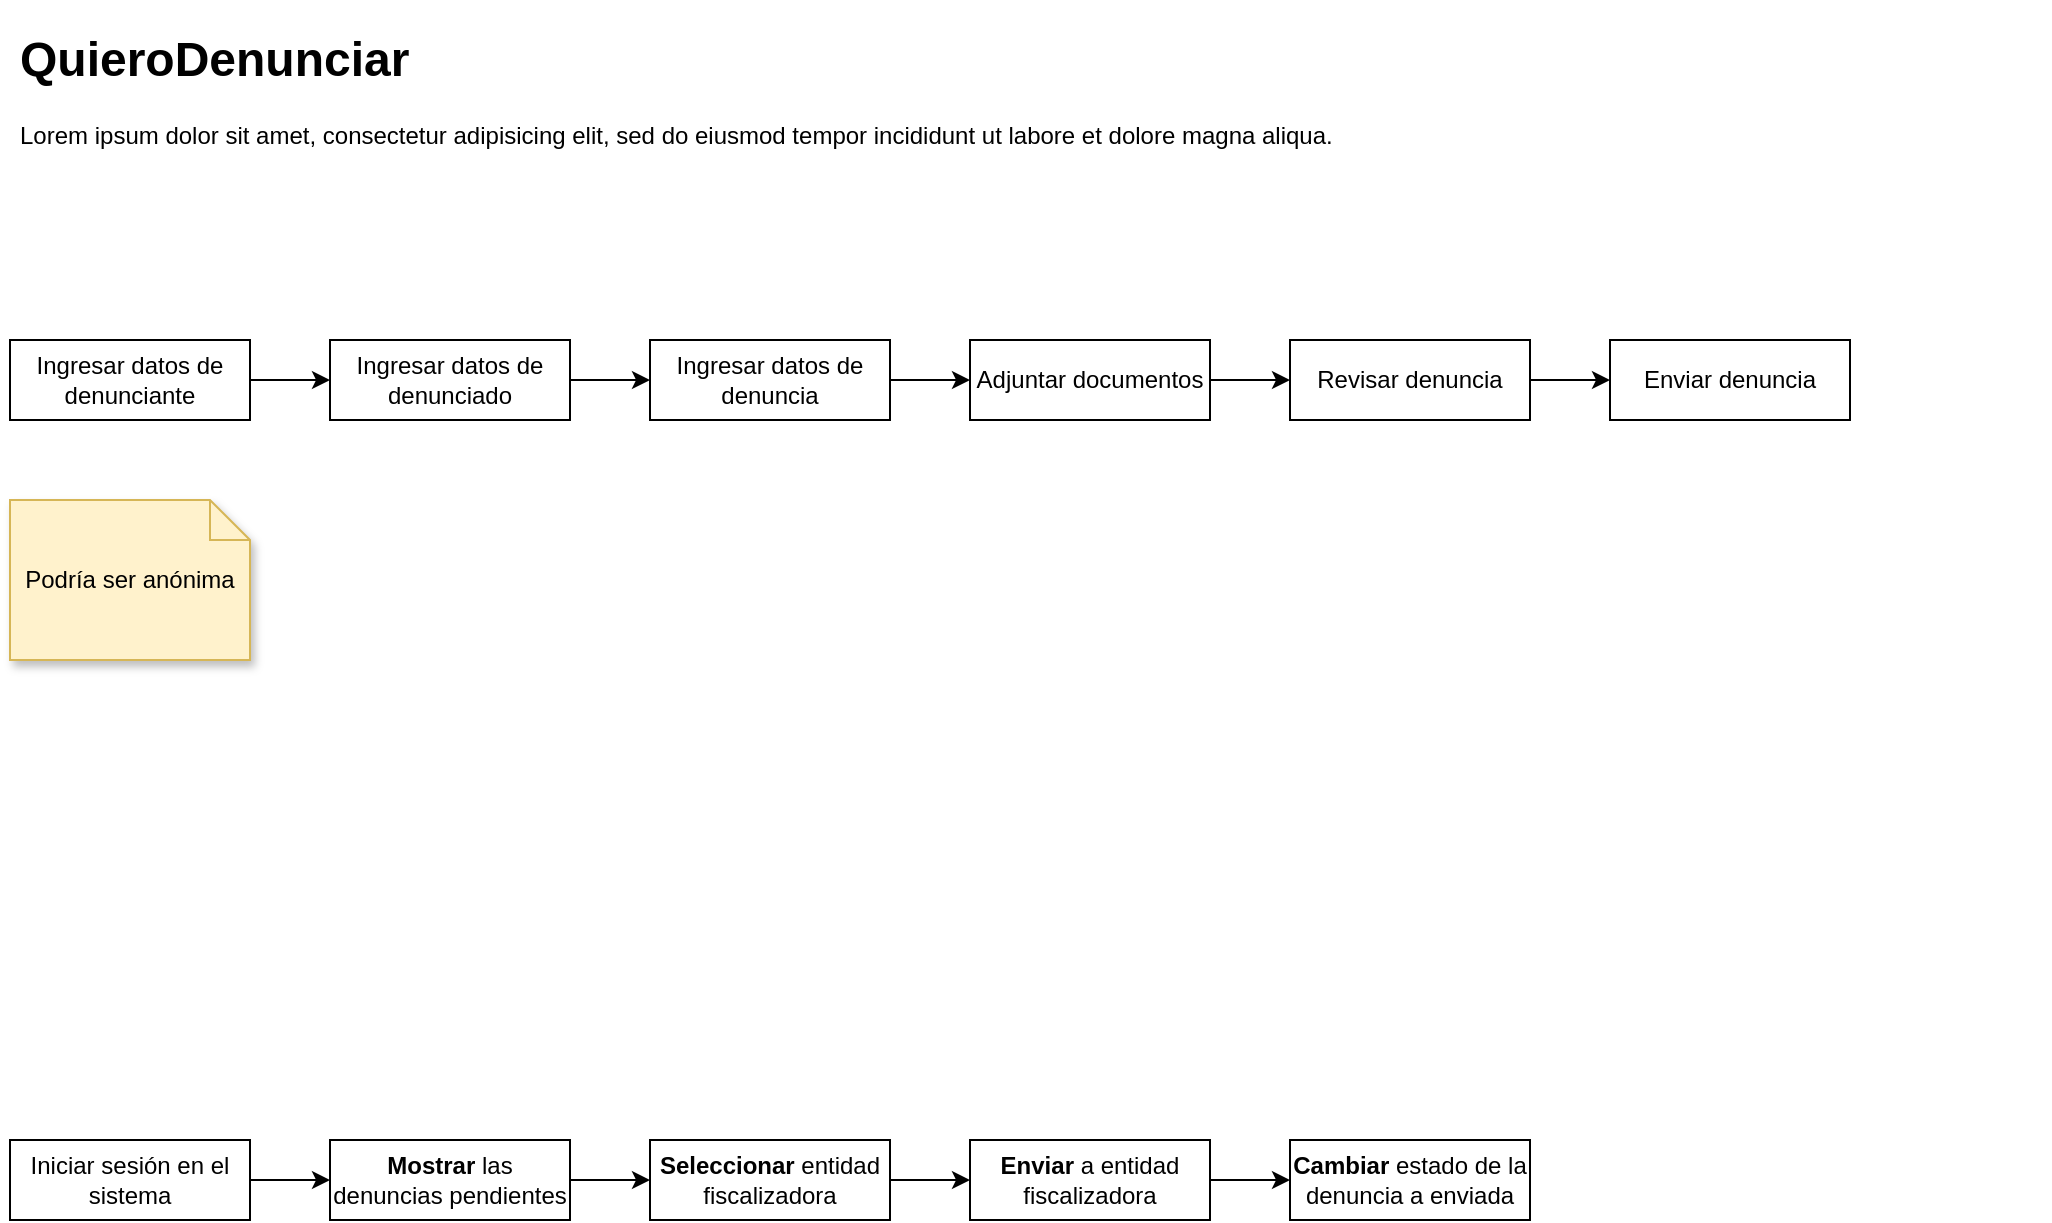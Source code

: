 <mxfile version="21.6.8" type="device">
  <diagram name="Page-1" id="1M09yIJo4Y5mIscROQVS">
    <mxGraphModel dx="1114" dy="750" grid="1" gridSize="10" guides="1" tooltips="1" connect="1" arrows="1" fold="1" page="1" pageScale="1" pageWidth="1100" pageHeight="850" math="0" shadow="0">
      <root>
        <mxCell id="0" />
        <mxCell id="1" parent="0" />
        <mxCell id="mohdyNT5cBtuyIyjv7D7-3" value="" style="edgeStyle=orthogonalEdgeStyle;rounded=0;orthogonalLoop=1;jettySize=auto;html=1;" parent="1" source="mohdyNT5cBtuyIyjv7D7-1" target="mohdyNT5cBtuyIyjv7D7-2" edge="1">
          <mxGeometry relative="1" as="geometry" />
        </mxCell>
        <mxCell id="mohdyNT5cBtuyIyjv7D7-1" value="Ingresar datos de denunciante" style="rounded=0;whiteSpace=wrap;html=1;" parent="1" vertex="1">
          <mxGeometry x="40" y="200" width="120" height="40" as="geometry" />
        </mxCell>
        <mxCell id="mohdyNT5cBtuyIyjv7D7-5" value="" style="edgeStyle=orthogonalEdgeStyle;rounded=0;orthogonalLoop=1;jettySize=auto;html=1;" parent="1" source="mohdyNT5cBtuyIyjv7D7-2" target="mohdyNT5cBtuyIyjv7D7-4" edge="1">
          <mxGeometry relative="1" as="geometry" />
        </mxCell>
        <mxCell id="mohdyNT5cBtuyIyjv7D7-2" value="Ingresar datos de denunciado" style="rounded=0;whiteSpace=wrap;html=1;" parent="1" vertex="1">
          <mxGeometry x="200" y="200" width="120" height="40" as="geometry" />
        </mxCell>
        <mxCell id="mohdyNT5cBtuyIyjv7D7-7" value="" style="edgeStyle=orthogonalEdgeStyle;rounded=0;orthogonalLoop=1;jettySize=auto;html=1;" parent="1" source="mohdyNT5cBtuyIyjv7D7-4" target="mohdyNT5cBtuyIyjv7D7-6" edge="1">
          <mxGeometry relative="1" as="geometry" />
        </mxCell>
        <mxCell id="mohdyNT5cBtuyIyjv7D7-4" value="Ingresar datos de denuncia" style="rounded=0;whiteSpace=wrap;html=1;" parent="1" vertex="1">
          <mxGeometry x="360" y="200" width="120" height="40" as="geometry" />
        </mxCell>
        <mxCell id="mohdyNT5cBtuyIyjv7D7-11" value="" style="edgeStyle=orthogonalEdgeStyle;rounded=0;orthogonalLoop=1;jettySize=auto;html=1;" parent="1" source="mohdyNT5cBtuyIyjv7D7-6" target="mohdyNT5cBtuyIyjv7D7-10" edge="1">
          <mxGeometry relative="1" as="geometry" />
        </mxCell>
        <mxCell id="mohdyNT5cBtuyIyjv7D7-6" value="Adjuntar documentos" style="rounded=0;whiteSpace=wrap;html=1;" parent="1" vertex="1">
          <mxGeometry x="520" y="200" width="120" height="40" as="geometry" />
        </mxCell>
        <mxCell id="mohdyNT5cBtuyIyjv7D7-8" value="Podría ser anónima" style="shape=note;size=20;whiteSpace=wrap;html=1;shadow=1;fillColor=#fff2cc;strokeColor=#d6b656;" parent="1" vertex="1">
          <mxGeometry x="40" y="280" width="120" height="80" as="geometry" />
        </mxCell>
        <mxCell id="mohdyNT5cBtuyIyjv7D7-9" value="&lt;h1&gt;QuieroDenunciar&lt;/h1&gt;&lt;p&gt;Lorem ipsum dolor sit amet, consectetur adipisicing elit, sed do eiusmod tempor incididunt ut labore et dolore magna aliqua.&lt;/p&gt;" style="text;html=1;strokeColor=none;fillColor=none;spacing=5;spacingTop=-20;whiteSpace=wrap;overflow=hidden;rounded=0;" parent="1" vertex="1">
          <mxGeometry x="40" y="40" width="1020" height="80" as="geometry" />
        </mxCell>
        <mxCell id="mohdyNT5cBtuyIyjv7D7-13" value="" style="edgeStyle=orthogonalEdgeStyle;rounded=0;orthogonalLoop=1;jettySize=auto;html=1;" parent="1" source="mohdyNT5cBtuyIyjv7D7-10" target="mohdyNT5cBtuyIyjv7D7-12" edge="1">
          <mxGeometry relative="1" as="geometry" />
        </mxCell>
        <mxCell id="mohdyNT5cBtuyIyjv7D7-10" value="Revisar denuncia" style="rounded=0;whiteSpace=wrap;html=1;" parent="1" vertex="1">
          <mxGeometry x="680" y="200" width="120" height="40" as="geometry" />
        </mxCell>
        <mxCell id="mohdyNT5cBtuyIyjv7D7-12" value="Enviar denuncia" style="rounded=0;whiteSpace=wrap;html=1;" parent="1" vertex="1">
          <mxGeometry x="840" y="200" width="120" height="40" as="geometry" />
        </mxCell>
        <mxCell id="x6f-QbmSlNeOx-5X_tZI-3" value="" style="edgeStyle=orthogonalEdgeStyle;rounded=0;orthogonalLoop=1;jettySize=auto;html=1;" edge="1" parent="1" source="x6f-QbmSlNeOx-5X_tZI-1" target="x6f-QbmSlNeOx-5X_tZI-2">
          <mxGeometry relative="1" as="geometry" />
        </mxCell>
        <mxCell id="x6f-QbmSlNeOx-5X_tZI-1" value="Iniciar sesión en el sistema" style="rounded=0;whiteSpace=wrap;html=1;" vertex="1" parent="1">
          <mxGeometry x="40" y="600" width="120" height="40" as="geometry" />
        </mxCell>
        <mxCell id="x6f-QbmSlNeOx-5X_tZI-6" value="" style="edgeStyle=orthogonalEdgeStyle;rounded=0;orthogonalLoop=1;jettySize=auto;html=1;" edge="1" parent="1" source="x6f-QbmSlNeOx-5X_tZI-2" target="x6f-QbmSlNeOx-5X_tZI-5">
          <mxGeometry relative="1" as="geometry" />
        </mxCell>
        <mxCell id="x6f-QbmSlNeOx-5X_tZI-2" value="&lt;b&gt;Mostrar&lt;/b&gt; las denuncias pendientes" style="rounded=0;whiteSpace=wrap;html=1;" vertex="1" parent="1">
          <mxGeometry x="200" y="600" width="120" height="40" as="geometry" />
        </mxCell>
        <mxCell id="x6f-QbmSlNeOx-5X_tZI-8" value="" style="edgeStyle=orthogonalEdgeStyle;rounded=0;orthogonalLoop=1;jettySize=auto;html=1;" edge="1" parent="1" source="x6f-QbmSlNeOx-5X_tZI-5" target="x6f-QbmSlNeOx-5X_tZI-7">
          <mxGeometry relative="1" as="geometry" />
        </mxCell>
        <mxCell id="x6f-QbmSlNeOx-5X_tZI-5" value="&lt;b&gt;Seleccionar&lt;/b&gt; entidad fiscalizadora" style="rounded=0;whiteSpace=wrap;html=1;" vertex="1" parent="1">
          <mxGeometry x="360" y="600" width="120" height="40" as="geometry" />
        </mxCell>
        <mxCell id="x6f-QbmSlNeOx-5X_tZI-10" value="" style="edgeStyle=orthogonalEdgeStyle;rounded=0;orthogonalLoop=1;jettySize=auto;html=1;" edge="1" parent="1" source="x6f-QbmSlNeOx-5X_tZI-7" target="x6f-QbmSlNeOx-5X_tZI-9">
          <mxGeometry relative="1" as="geometry" />
        </mxCell>
        <mxCell id="x6f-QbmSlNeOx-5X_tZI-7" value="&lt;b&gt;Enviar&lt;/b&gt; a entidad fiscalizadora" style="rounded=0;whiteSpace=wrap;html=1;" vertex="1" parent="1">
          <mxGeometry x="520" y="600" width="120" height="40" as="geometry" />
        </mxCell>
        <mxCell id="x6f-QbmSlNeOx-5X_tZI-9" value="&lt;b&gt;Cambiar&lt;/b&gt; estado de la denuncia a enviada" style="rounded=0;whiteSpace=wrap;html=1;" vertex="1" parent="1">
          <mxGeometry x="680" y="600" width="120" height="40" as="geometry" />
        </mxCell>
      </root>
    </mxGraphModel>
  </diagram>
</mxfile>
